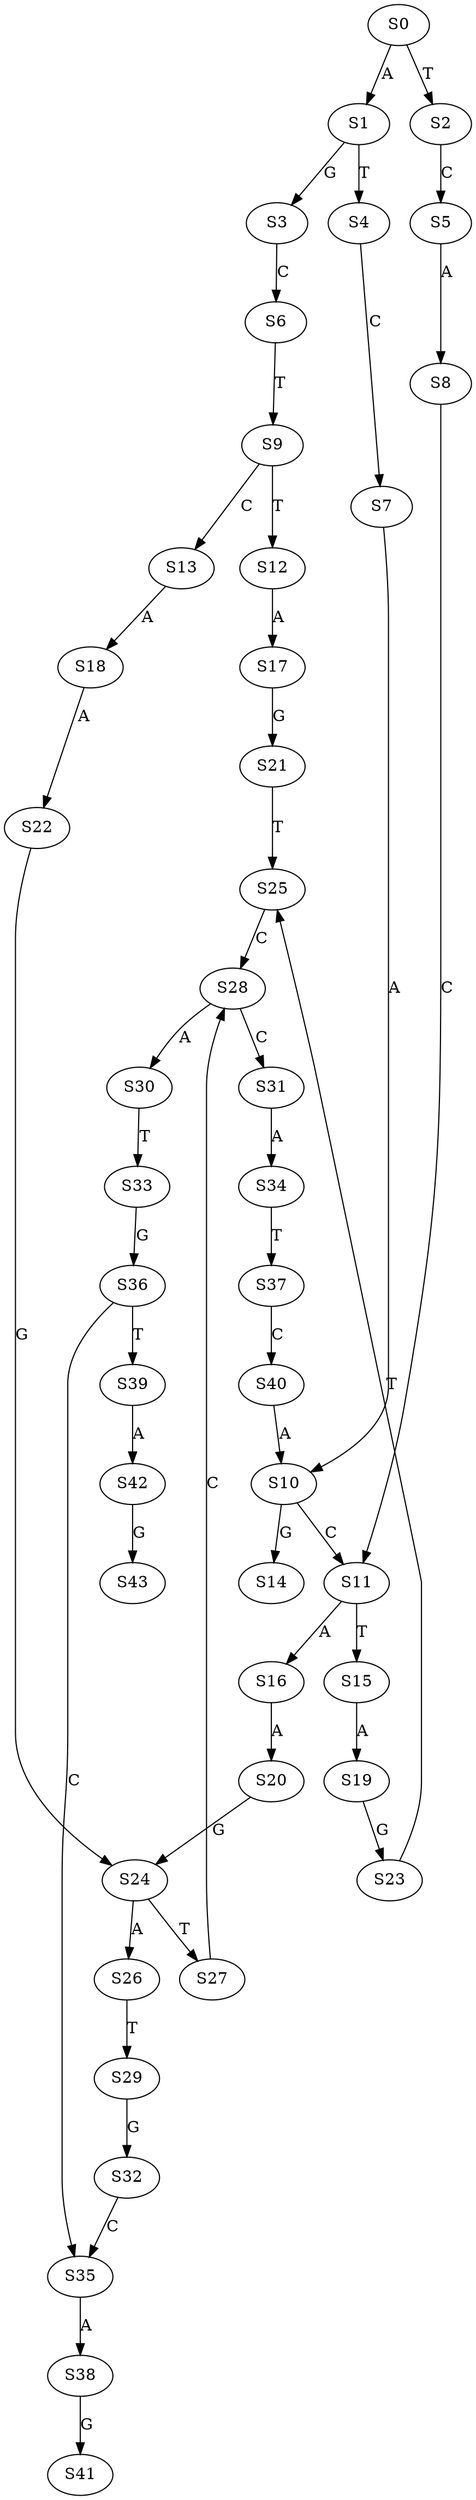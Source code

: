 strict digraph  {
	S0 -> S1 [ label = A ];
	S0 -> S2 [ label = T ];
	S1 -> S3 [ label = G ];
	S1 -> S4 [ label = T ];
	S2 -> S5 [ label = C ];
	S3 -> S6 [ label = C ];
	S4 -> S7 [ label = C ];
	S5 -> S8 [ label = A ];
	S6 -> S9 [ label = T ];
	S7 -> S10 [ label = A ];
	S8 -> S11 [ label = C ];
	S9 -> S12 [ label = T ];
	S9 -> S13 [ label = C ];
	S10 -> S11 [ label = C ];
	S10 -> S14 [ label = G ];
	S11 -> S15 [ label = T ];
	S11 -> S16 [ label = A ];
	S12 -> S17 [ label = A ];
	S13 -> S18 [ label = A ];
	S15 -> S19 [ label = A ];
	S16 -> S20 [ label = A ];
	S17 -> S21 [ label = G ];
	S18 -> S22 [ label = A ];
	S19 -> S23 [ label = G ];
	S20 -> S24 [ label = G ];
	S21 -> S25 [ label = T ];
	S22 -> S24 [ label = G ];
	S23 -> S25 [ label = T ];
	S24 -> S26 [ label = A ];
	S24 -> S27 [ label = T ];
	S25 -> S28 [ label = C ];
	S26 -> S29 [ label = T ];
	S27 -> S28 [ label = C ];
	S28 -> S30 [ label = A ];
	S28 -> S31 [ label = C ];
	S29 -> S32 [ label = G ];
	S30 -> S33 [ label = T ];
	S31 -> S34 [ label = A ];
	S32 -> S35 [ label = C ];
	S33 -> S36 [ label = G ];
	S34 -> S37 [ label = T ];
	S35 -> S38 [ label = A ];
	S36 -> S35 [ label = C ];
	S36 -> S39 [ label = T ];
	S37 -> S40 [ label = C ];
	S38 -> S41 [ label = G ];
	S39 -> S42 [ label = A ];
	S40 -> S10 [ label = A ];
	S42 -> S43 [ label = G ];
}
